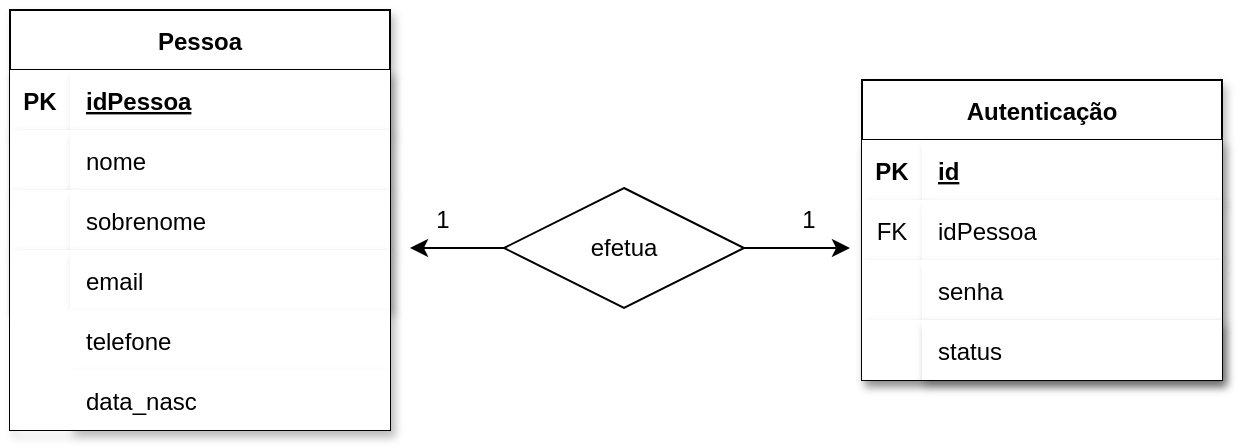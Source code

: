 <mxfile version="16.5.6" type="device"><diagram id="mT_FHsKCAulCPL_mQOks" name="Page-1"><mxGraphModel dx="694" dy="308" grid="1" gridSize="10" guides="1" tooltips="1" connect="1" arrows="1" fold="1" page="1" pageScale="1" pageWidth="1169" pageHeight="827" background="#FFFFFF" math="0" shadow="0"><root><mxCell id="0"/><mxCell id="1" parent="0"/><mxCell id="maxmqHS1T2JtzdFhBc9r-1" value="Pessoa" style="shape=table;startSize=30;container=1;collapsible=1;childLayout=tableLayout;fixedRows=1;rowLines=0;fontStyle=1;align=center;resizeLast=1;fillColor=default;swimlaneLine=1;sketch=0;shadow=1;" parent="1" vertex="1"><mxGeometry x="314" y="302" width="190" height="210" as="geometry"/></mxCell><mxCell id="maxmqHS1T2JtzdFhBc9r-2" value="" style="shape=tableRow;horizontal=0;startSize=0;swimlaneHead=0;swimlaneBody=0;fillColor=default;collapsible=0;dropTarget=0;points=[[0,0.5],[1,0.5]];portConstraint=eastwest;top=0;left=0;right=0;bottom=1;swimlaneLine=1;sketch=0;shadow=1;" parent="maxmqHS1T2JtzdFhBc9r-1" vertex="1"><mxGeometry y="30" width="190" height="30" as="geometry"/></mxCell><mxCell id="maxmqHS1T2JtzdFhBc9r-3" value="PK" style="shape=partialRectangle;connectable=0;fillColor=default;top=0;left=0;bottom=0;right=0;fontStyle=1;overflow=hidden;swimlaneLine=1;sketch=0;shadow=1;" parent="maxmqHS1T2JtzdFhBc9r-2" vertex="1"><mxGeometry width="30" height="30" as="geometry"><mxRectangle width="30" height="30" as="alternateBounds"/></mxGeometry></mxCell><mxCell id="maxmqHS1T2JtzdFhBc9r-4" value="idPessoa" style="shape=partialRectangle;connectable=0;fillColor=default;top=0;left=0;bottom=0;right=0;align=left;spacingLeft=6;fontStyle=5;overflow=hidden;sketch=0;strokeColor=default;gradientColor=none;swimlaneLine=1;shadow=1;" parent="maxmqHS1T2JtzdFhBc9r-2" vertex="1"><mxGeometry x="30" width="160" height="30" as="geometry"><mxRectangle width="160" height="30" as="alternateBounds"/></mxGeometry></mxCell><mxCell id="maxmqHS1T2JtzdFhBc9r-5" value="" style="shape=tableRow;horizontal=0;startSize=0;swimlaneHead=0;swimlaneBody=0;fillColor=default;collapsible=0;dropTarget=0;points=[[0,0.5],[1,0.5]];portConstraint=eastwest;top=0;left=0;right=0;bottom=0;swimlaneLine=1;sketch=0;shadow=1;" parent="maxmqHS1T2JtzdFhBc9r-1" vertex="1"><mxGeometry y="60" width="190" height="30" as="geometry"/></mxCell><mxCell id="maxmqHS1T2JtzdFhBc9r-6" value="" style="shape=partialRectangle;connectable=0;fillColor=default;top=0;left=0;bottom=0;right=0;editable=1;overflow=hidden;swimlaneLine=1;sketch=0;shadow=1;strokeWidth=12;perimeterSpacing=3;strokeColor=none;" parent="maxmqHS1T2JtzdFhBc9r-5" vertex="1"><mxGeometry width="30" height="30" as="geometry"><mxRectangle width="30" height="30" as="alternateBounds"/></mxGeometry></mxCell><mxCell id="maxmqHS1T2JtzdFhBc9r-7" value="nome" style="shape=partialRectangle;connectable=0;fillColor=default;top=0;left=0;bottom=0;right=0;align=left;spacingLeft=6;overflow=hidden;swimlaneLine=1;sketch=0;shadow=1;strokeWidth=12;perimeterSpacing=3;strokeColor=none;" parent="maxmqHS1T2JtzdFhBc9r-5" vertex="1"><mxGeometry x="30" width="160" height="30" as="geometry"><mxRectangle width="160" height="30" as="alternateBounds"/></mxGeometry></mxCell><mxCell id="maxmqHS1T2JtzdFhBc9r-8" value="" style="shape=tableRow;horizontal=0;startSize=0;swimlaneHead=0;swimlaneBody=0;fillColor=default;collapsible=0;dropTarget=0;points=[[0,0.5],[1,0.5]];portConstraint=eastwest;top=0;left=0;right=0;bottom=0;swimlaneLine=1;sketch=0;shadow=1;" parent="maxmqHS1T2JtzdFhBc9r-1" vertex="1"><mxGeometry y="90" width="190" height="30" as="geometry"/></mxCell><mxCell id="maxmqHS1T2JtzdFhBc9r-9" value="" style="shape=partialRectangle;connectable=0;fillColor=default;top=0;left=0;bottom=0;right=0;editable=1;overflow=hidden;swimlaneLine=1;sketch=0;shadow=1;" parent="maxmqHS1T2JtzdFhBc9r-8" vertex="1"><mxGeometry width="30" height="30" as="geometry"><mxRectangle width="30" height="30" as="alternateBounds"/></mxGeometry></mxCell><mxCell id="maxmqHS1T2JtzdFhBc9r-10" value="sobrenome" style="shape=partialRectangle;connectable=0;fillColor=default;top=0;left=0;bottom=0;right=0;align=left;spacingLeft=6;overflow=hidden;swimlaneLine=1;sketch=0;shadow=1;" parent="maxmqHS1T2JtzdFhBc9r-8" vertex="1"><mxGeometry x="30" width="160" height="30" as="geometry"><mxRectangle width="160" height="30" as="alternateBounds"/></mxGeometry></mxCell><mxCell id="maxmqHS1T2JtzdFhBc9r-11" value="" style="shape=tableRow;horizontal=0;startSize=0;swimlaneHead=0;swimlaneBody=0;fillColor=default;collapsible=0;dropTarget=0;points=[[0,0.5],[1,0.5]];portConstraint=eastwest;top=0;left=0;right=0;bottom=0;swimlaneLine=1;sketch=0;shadow=1;" parent="maxmqHS1T2JtzdFhBc9r-1" vertex="1"><mxGeometry y="120" width="190" height="30" as="geometry"/></mxCell><mxCell id="maxmqHS1T2JtzdFhBc9r-12" value="" style="shape=partialRectangle;connectable=0;fillColor=default;top=0;left=0;bottom=0;right=0;editable=1;overflow=hidden;swimlaneLine=1;sketch=0;shadow=1;" parent="maxmqHS1T2JtzdFhBc9r-11" vertex="1"><mxGeometry width="30" height="30" as="geometry"><mxRectangle width="30" height="30" as="alternateBounds"/></mxGeometry></mxCell><mxCell id="maxmqHS1T2JtzdFhBc9r-13" value="email" style="shape=partialRectangle;connectable=0;top=0;left=0;bottom=0;right=0;align=left;spacingLeft=6;overflow=hidden;gradientColor=none;fillColor=default;swimlaneLine=1;sketch=0;shadow=1;" parent="maxmqHS1T2JtzdFhBc9r-11" vertex="1"><mxGeometry x="30" width="160" height="30" as="geometry"><mxRectangle width="160" height="30" as="alternateBounds"/></mxGeometry></mxCell><mxCell id="maxmqHS1T2JtzdFhBc9r-14" value="telefone" style="shape=partialRectangle;connectable=0;top=0;left=0;bottom=0;right=0;align=left;spacingLeft=6;overflow=hidden;gradientColor=none;fillColor=default;swimlaneLine=1;sketch=0;shadow=1;" parent="1" vertex="1"><mxGeometry x="344" y="452" width="160" height="30" as="geometry"><mxRectangle width="260" height="30" as="alternateBounds"/></mxGeometry></mxCell><mxCell id="maxmqHS1T2JtzdFhBc9r-15" value="data_nasc" style="shape=partialRectangle;connectable=0;top=0;left=0;bottom=0;right=0;align=left;spacingLeft=6;overflow=hidden;gradientColor=none;fillColor=default;swimlaneLine=1;sketch=0;shadow=1;" parent="1" vertex="1"><mxGeometry x="344" y="482" width="160" height="30" as="geometry"><mxRectangle width="260" height="30" as="alternateBounds"/></mxGeometry></mxCell><mxCell id="maxmqHS1T2JtzdFhBc9r-18" value="Autenticação" style="shape=table;startSize=30;container=1;collapsible=1;childLayout=tableLayout;fixedRows=1;rowLines=0;fontStyle=1;align=center;resizeLast=1;fillColor=default;gradientColor=none;swimlaneLine=1;sketch=0;shadow=1;" parent="1" vertex="1"><mxGeometry x="740" y="337" width="180" height="150" as="geometry"/></mxCell><mxCell id="maxmqHS1T2JtzdFhBc9r-19" value="" style="shape=tableRow;horizontal=0;startSize=0;swimlaneHead=0;swimlaneBody=0;fillColor=default;collapsible=0;dropTarget=0;points=[[0,0.5],[1,0.5]];portConstraint=eastwest;top=0;left=0;right=0;bottom=1;swimlaneLine=1;sketch=0;shadow=1;" parent="maxmqHS1T2JtzdFhBc9r-18" vertex="1"><mxGeometry y="30" width="180" height="30" as="geometry"/></mxCell><mxCell id="maxmqHS1T2JtzdFhBc9r-20" value="PK" style="shape=partialRectangle;connectable=0;fillColor=default;top=0;left=0;bottom=0;right=0;fontStyle=1;overflow=hidden;swimlaneLine=1;sketch=0;shadow=1;" parent="maxmqHS1T2JtzdFhBc9r-19" vertex="1"><mxGeometry width="30" height="30" as="geometry"><mxRectangle width="30" height="30" as="alternateBounds"/></mxGeometry></mxCell><mxCell id="maxmqHS1T2JtzdFhBc9r-21" value="id" style="shape=partialRectangle;connectable=0;fillColor=default;top=0;left=0;bottom=0;right=0;align=left;spacingLeft=6;fontStyle=5;overflow=hidden;swimlaneLine=1;sketch=0;shadow=1;" parent="maxmqHS1T2JtzdFhBc9r-19" vertex="1"><mxGeometry x="30" width="150" height="30" as="geometry"><mxRectangle width="150" height="30" as="alternateBounds"/></mxGeometry></mxCell><mxCell id="maxmqHS1T2JtzdFhBc9r-32" value="" style="shape=tableRow;horizontal=0;startSize=0;swimlaneHead=0;swimlaneBody=0;fillColor=default;collapsible=0;dropTarget=0;points=[[0,0.5],[1,0.5]];portConstraint=eastwest;top=0;left=0;right=0;bottom=0;swimlaneLine=1;sketch=0;shadow=1;" parent="maxmqHS1T2JtzdFhBc9r-18" vertex="1"><mxGeometry y="60" width="180" height="30" as="geometry"/></mxCell><mxCell id="maxmqHS1T2JtzdFhBc9r-33" value="FK" style="shape=partialRectangle;connectable=0;fillColor=default;top=0;left=0;bottom=0;right=0;fontStyle=0;overflow=hidden;swimlaneLine=1;sketch=0;shadow=1;" parent="maxmqHS1T2JtzdFhBc9r-32" vertex="1"><mxGeometry width="30" height="30" as="geometry"><mxRectangle width="30" height="30" as="alternateBounds"/></mxGeometry></mxCell><mxCell id="maxmqHS1T2JtzdFhBc9r-34" value="idPessoa" style="shape=partialRectangle;connectable=0;fillColor=default;top=0;left=0;bottom=0;right=0;align=left;spacingLeft=6;fontStyle=0;overflow=hidden;swimlaneLine=1;sketch=0;shadow=1;" parent="maxmqHS1T2JtzdFhBc9r-32" vertex="1"><mxGeometry x="30" width="150" height="30" as="geometry"><mxRectangle width="150" height="30" as="alternateBounds"/></mxGeometry></mxCell><mxCell id="maxmqHS1T2JtzdFhBc9r-25" value="" style="shape=tableRow;horizontal=0;startSize=0;swimlaneHead=0;swimlaneBody=0;fillColor=default;collapsible=0;dropTarget=0;points=[[0,0.5],[1,0.5]];portConstraint=eastwest;top=0;left=0;right=0;bottom=0;swimlaneLine=1;sketch=0;shadow=1;" parent="maxmqHS1T2JtzdFhBc9r-18" vertex="1"><mxGeometry y="90" width="180" height="30" as="geometry"/></mxCell><mxCell id="maxmqHS1T2JtzdFhBc9r-26" value="" style="shape=partialRectangle;connectable=0;fillColor=default;top=0;left=0;bottom=0;right=0;editable=1;overflow=hidden;swimlaneLine=1;sketch=0;shadow=1;" parent="maxmqHS1T2JtzdFhBc9r-25" vertex="1"><mxGeometry width="30" height="30" as="geometry"><mxRectangle width="30" height="30" as="alternateBounds"/></mxGeometry></mxCell><mxCell id="maxmqHS1T2JtzdFhBc9r-27" value="senha" style="shape=partialRectangle;connectable=0;fillColor=default;top=0;left=0;bottom=0;right=0;align=left;spacingLeft=6;overflow=hidden;swimlaneLine=1;sketch=0;shadow=1;" parent="maxmqHS1T2JtzdFhBc9r-25" vertex="1"><mxGeometry x="30" width="150" height="30" as="geometry"><mxRectangle width="150" height="30" as="alternateBounds"/></mxGeometry></mxCell><mxCell id="maxmqHS1T2JtzdFhBc9r-22" value="" style="shape=tableRow;horizontal=0;startSize=0;swimlaneHead=0;swimlaneBody=0;fillColor=default;collapsible=0;dropTarget=0;points=[[0,0.5],[1,0.5]];portConstraint=eastwest;top=0;left=0;right=0;bottom=0;swimlaneLine=1;sketch=0;shadow=1;" parent="maxmqHS1T2JtzdFhBc9r-18" vertex="1"><mxGeometry y="120" width="180" height="30" as="geometry"/></mxCell><mxCell id="maxmqHS1T2JtzdFhBc9r-23" value="" style="shape=partialRectangle;connectable=0;fillColor=default;top=0;left=0;bottom=0;right=0;editable=1;overflow=hidden;swimlaneLine=1;sketch=0;shadow=1;" parent="maxmqHS1T2JtzdFhBc9r-22" vertex="1"><mxGeometry width="30" height="30" as="geometry"><mxRectangle width="30" height="30" as="alternateBounds"/></mxGeometry></mxCell><mxCell id="maxmqHS1T2JtzdFhBc9r-24" value="" style="shape=partialRectangle;connectable=0;fillColor=default;top=0;left=0;bottom=0;right=0;align=left;spacingLeft=6;overflow=hidden;swimlaneLine=1;sketch=0;shadow=1;" parent="maxmqHS1T2JtzdFhBc9r-22" vertex="1"><mxGeometry x="30" width="150" height="30" as="geometry"><mxRectangle width="150" height="30" as="alternateBounds"/></mxGeometry></mxCell><mxCell id="maxmqHS1T2JtzdFhBc9r-35" value="status" style="shape=partialRectangle;connectable=0;fillColor=default;top=0;left=0;bottom=0;right=0;align=left;spacingLeft=6;overflow=hidden;swimlaneLine=1;sketch=0;shadow=1;" parent="1" vertex="1"><mxGeometry x="770" y="457" width="150" height="30" as="geometry"><mxRectangle width="150" height="30" as="alternateBounds"/></mxGeometry></mxCell><mxCell id="maxmqHS1T2JtzdFhBc9r-36" value="" style="shape=partialRectangle;connectable=0;fillColor=default;top=0;left=0;bottom=0;right=0;editable=1;overflow=hidden;swimlaneLine=1;sketch=0;shadow=0;" parent="1" vertex="1"><mxGeometry x="314" y="452" width="30" height="30" as="geometry"><mxRectangle width="30" height="30" as="alternateBounds"/></mxGeometry></mxCell><mxCell id="maxmqHS1T2JtzdFhBc9r-37" value="" style="shape=partialRectangle;connectable=0;fillColor=default;top=0;left=0;bottom=0;right=0;editable=1;overflow=hidden;swimlaneLine=1;sketch=0;shadow=0;" parent="1" vertex="1"><mxGeometry x="314" y="482" width="30" height="30" as="geometry"><mxRectangle width="30" height="30" as="alternateBounds"/></mxGeometry></mxCell><mxCell id="maxmqHS1T2JtzdFhBc9r-41" style="edgeStyle=orthogonalEdgeStyle;rounded=0;orthogonalLoop=1;jettySize=auto;html=1;" parent="1" source="maxmqHS1T2JtzdFhBc9r-39" edge="1"><mxGeometry relative="1" as="geometry"><mxPoint x="734" y="421" as="targetPoint"/></mxGeometry></mxCell><mxCell id="maxmqHS1T2JtzdFhBc9r-42" style="edgeStyle=orthogonalEdgeStyle;rounded=0;orthogonalLoop=1;jettySize=auto;html=1;" parent="1" source="maxmqHS1T2JtzdFhBc9r-39" edge="1"><mxGeometry relative="1" as="geometry"><mxPoint x="514" y="421" as="targetPoint"/></mxGeometry></mxCell><mxCell id="maxmqHS1T2JtzdFhBc9r-39" value="efetua" style="shape=rhombus;perimeter=rhombusPerimeter;whiteSpace=wrap;html=1;align=center;shadow=0;sketch=0;strokeColor=default;fillColor=default;gradientColor=none;" parent="1" vertex="1"><mxGeometry x="561" y="391" width="120" height="60" as="geometry"/></mxCell><mxCell id="maxmqHS1T2JtzdFhBc9r-43" value="1" style="text;html=1;resizable=0;autosize=1;align=center;verticalAlign=middle;points=[];fillColor=none;strokeColor=none;rounded=0;shadow=0;sketch=0;" parent="1" vertex="1"><mxGeometry x="520" y="397" width="20" height="20" as="geometry"/></mxCell><mxCell id="maxmqHS1T2JtzdFhBc9r-44" value="1" style="text;html=1;resizable=0;autosize=1;align=center;verticalAlign=middle;points=[];fillColor=none;strokeColor=none;rounded=0;shadow=0;sketch=0;" parent="1" vertex="1"><mxGeometry x="703" y="397" width="20" height="20" as="geometry"/></mxCell></root></mxGraphModel></diagram></mxfile>